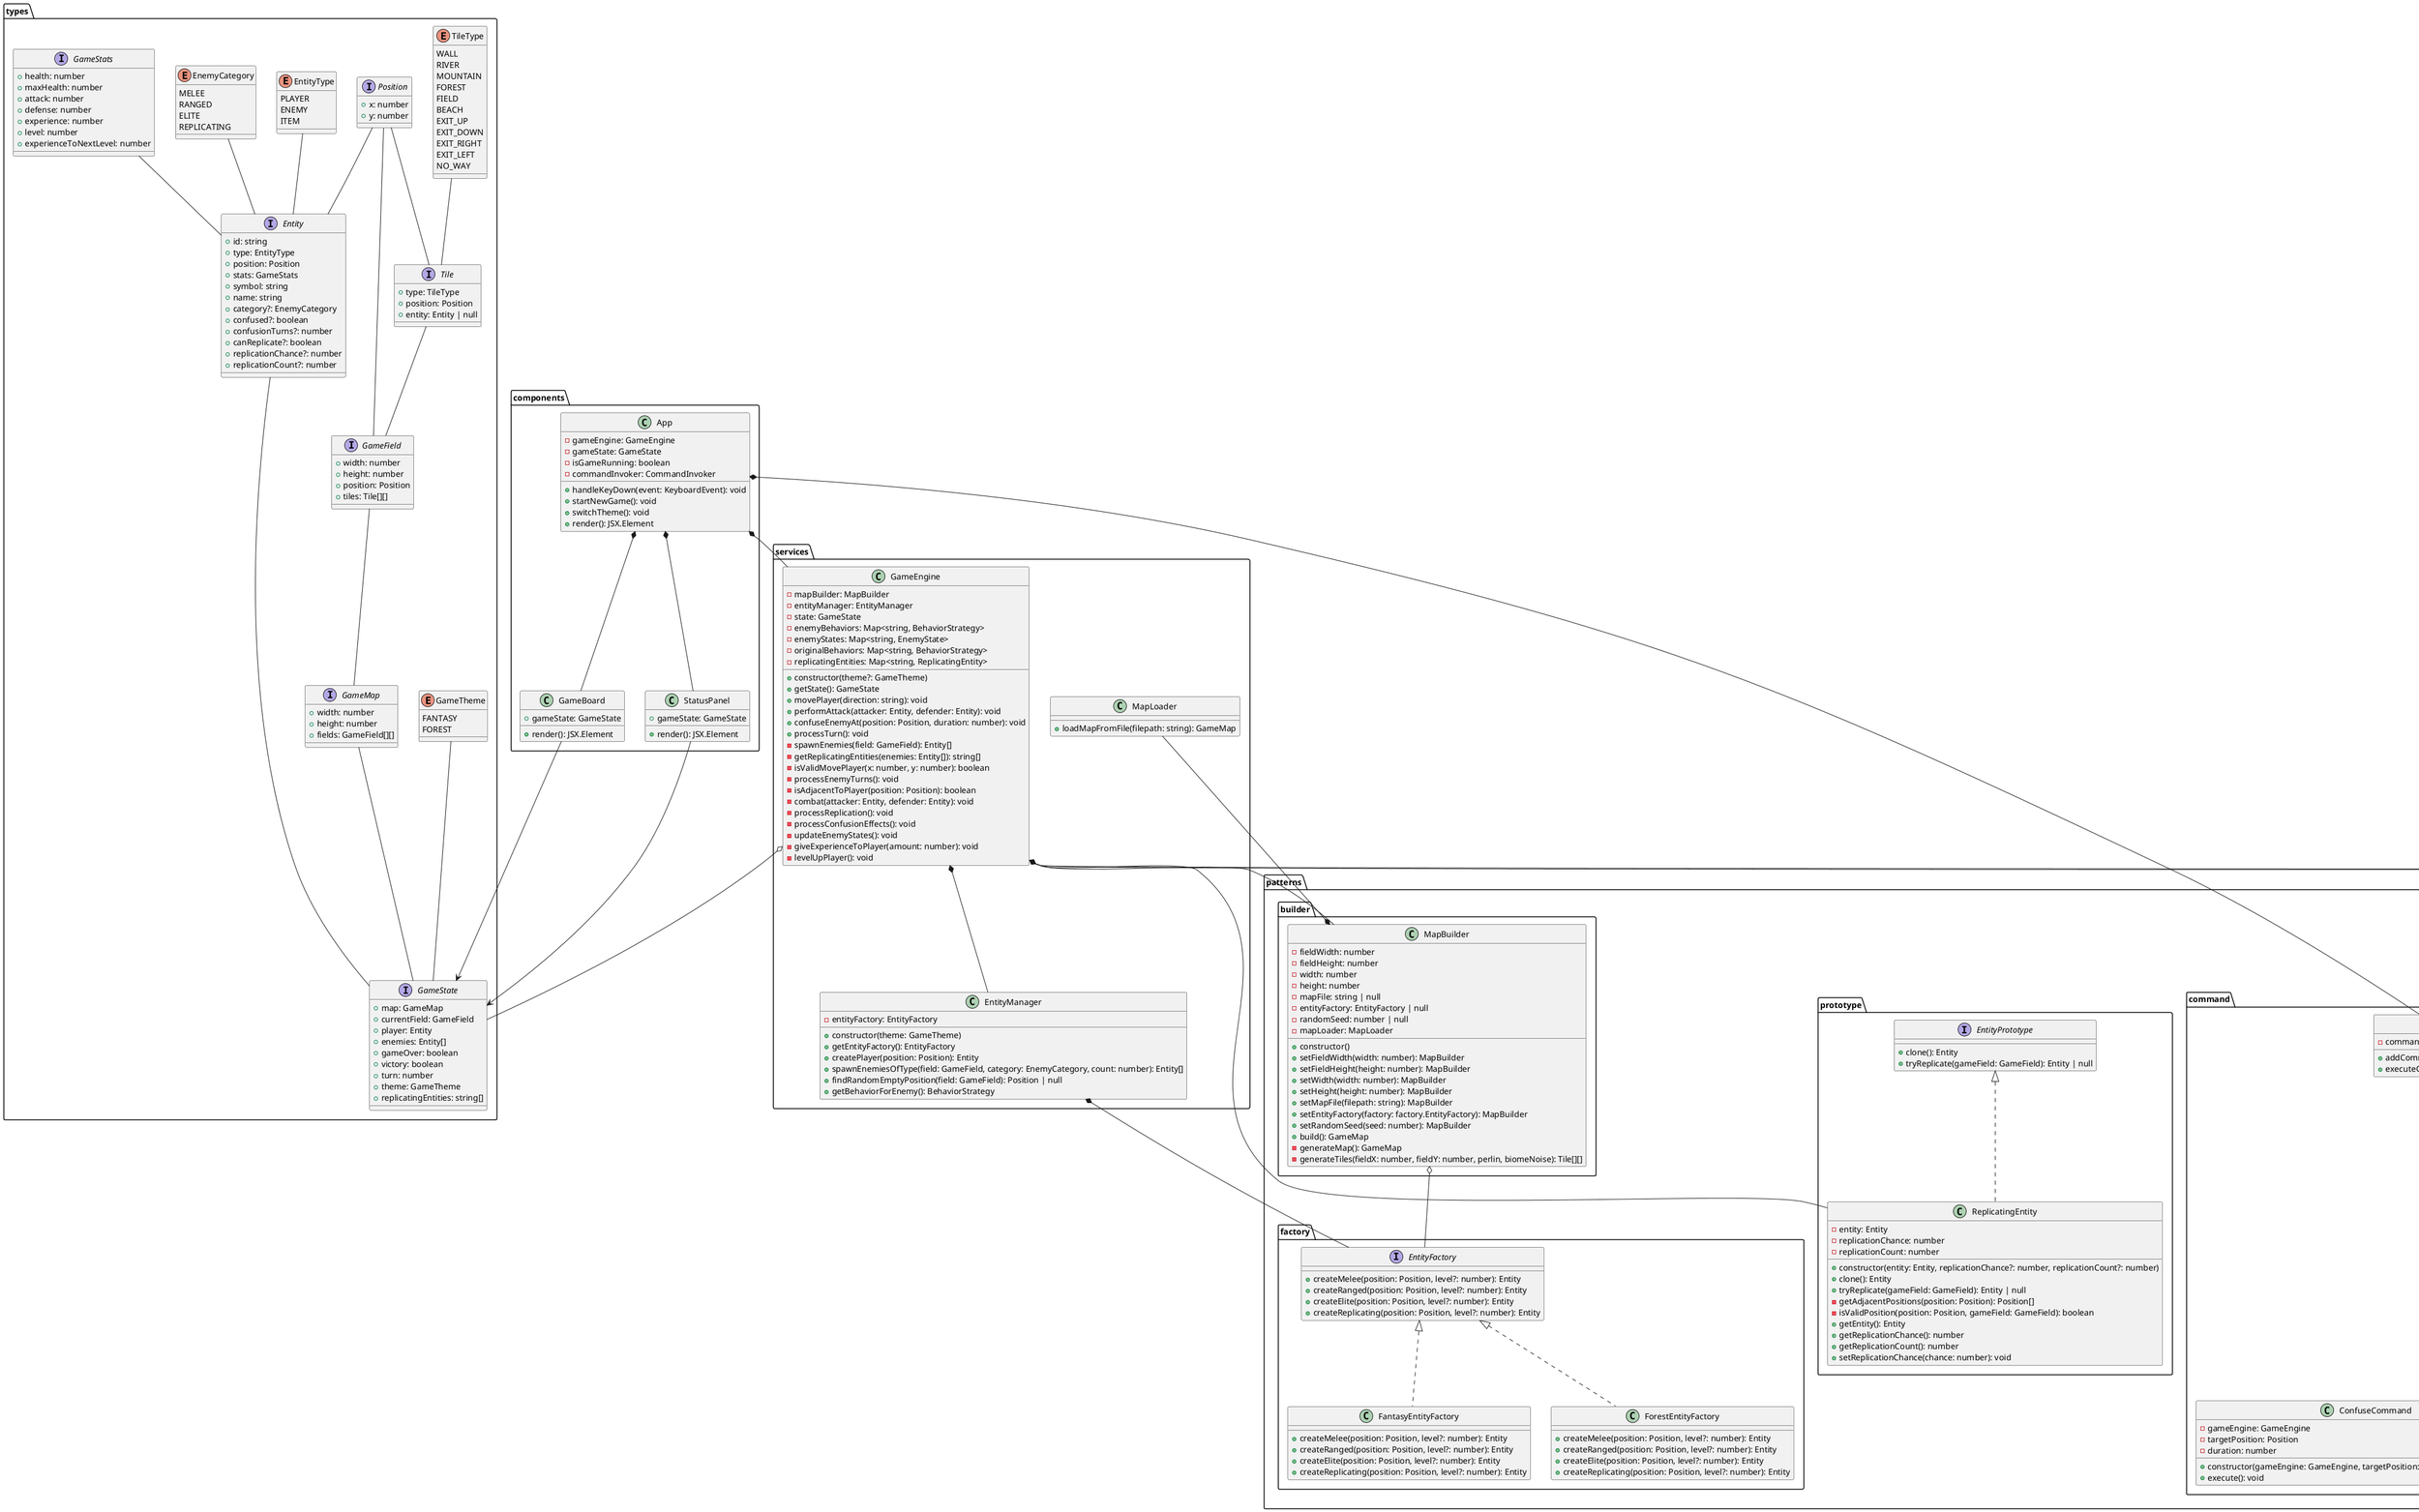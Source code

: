 @startuml Class Diagram

' ===========================
' ПАКЕТ: types (Domain Data)
' ===========================
package "types" {
  enum TileType {
    WALL
    RIVER
    MOUNTAIN
    FOREST
    FIELD
    BEACH
    EXIT_UP
    EXIT_DOWN
    EXIT_RIGHT
    EXIT_LEFT
    NO_WAY
  }
  
  interface Position {
    +x: number
    +y: number
  }
  
  interface GameStats {
    +health: number
    +maxHealth: number
    +attack: number
    +defense: number
    +experience: number
    +level: number
    +experienceToNextLevel: number
  }
  
  enum EntityType {
    PLAYER
    ENEMY
    ITEM
  }
  
  enum EnemyCategory {
    MELEE
    RANGED
    ELITE
    REPLICATING
  }
  
  interface Entity {
    +id: string
    +type: EntityType
    +position: Position
    +stats: GameStats
    +symbol: string
    +name: string
    +category?: EnemyCategory
    +confused?: boolean
    +confusionTurns?: number
    +canReplicate?: boolean
    +replicationChance?: number
    +replicationCount?: number
  }
  
  interface Tile {
    +type: TileType
    +position: Position
    +entity: Entity | null
  }

  interface GameField {
    +width: number
    +height: number
    +position: Position
    +tiles: Tile[][]
  }
  
  interface GameMap {
    +width: number
    +height: number
    +fields: GameField[][]
  }
  
  enum GameTheme {
    FANTASY
    FOREST
  }
  
  interface GameState {
    +map: GameMap
    +currentField: GameField
    +player: Entity
    +enemies: Entity[]
    +gameOver: boolean
    +victory: boolean
    +turn: number
    +theme: GameTheme
    +replicatingEntities: string[]
  }
}

' Отношения внутри types
TileType -- Tile
Position -- Entity
Position -- Tile
Position -- GameField
GameStats -- Entity
EntityType -- Entity
EnemyCategory -- Entity
Entity -- GameState
Tile -- GameField
GameField -- GameMap
GameMap -- GameState
GameTheme -- GameState


' ===========================
' ПАКЕТ: services (Game Logic)
' ===========================
package "services" {
  class MapLoader {
    +loadMapFromFile(filepath: string): GameMap
  }
  
  class EntityManager {
    -entityFactory: EntityFactory
    +constructor(theme: GameTheme)
    +getEntityFactory(): EntityFactory
    +createPlayer(position: Position): Entity
    +spawnEnemiesOfType(field: GameField, category: EnemyCategory, count: number): Entity[]
    +findRandomEmptyPosition(field: GameField): Position | null
    +getBehaviorForEnemy(): BehaviorStrategy
  }

  class GameEngine {
    -mapBuilder: MapBuilder
    -entityManager: EntityManager
    -state: GameState
    -enemyBehaviors: Map<string, BehaviorStrategy>
    -enemyStates: Map<string, EnemyState>
    -originalBehaviors: Map<string, BehaviorStrategy>
    -replicatingEntities: Map<string, ReplicatingEntity>
    +constructor(theme?: GameTheme)
    +getState(): GameState
    +movePlayer(direction: string): void
    +performAttack(attacker: Entity, defender: Entity): void
    +confuseEnemyAt(position: Position, duration: number): void
    +processTurn(): void
    -spawnEnemies(field: GameField): Entity[]
    -getReplicatingEntities(enemies: Entity[]): string[]
    -isValidMovePlayer(x: number, y: number): boolean
    -processEnemyTurns(): void
    -isAdjacentToPlayer(position: Position): boolean
    -combat(attacker: Entity, defender: Entity): void
    -processReplication(): void
    -processConfusionEffects(): void
    -updateEnemyStates(): void
    -giveExperienceToPlayer(amount: number): void
    -levelUpPlayer(): void
  }
}

' Связи внутри services
EntityManager *-- patterns.factory.EntityFactory

GameEngine *-- patterns.builder.MapBuilder
GameEngine *-- EntityManager
GameEngine o-- types.GameState
GameEngine o-- patterns.strategy.BehaviorStrategy
GameEngine o-- patterns.state.EnemyState
GameEngine o-- patterns.prototype.ReplicatingEntity


' ===========================
' ПАКЕТ: patterns (Design Patterns)
' ===========================
package "patterns" {

  ' --- Strategy Pattern ---
  package "strategy" {
    abstract class BehaviorStrategy {
      +execute(entity: Entity, player: Entity, gameField: GameField): Position
      +static isValidMove(x: number, y: number, gameField: GameField): boolean
    }
    
    class AggressiveBehavior {
      +execute(entity: Entity, player: Entity, gameField: GameField): Position
    }
    
    class PassiveBehavior {
      +execute(entity: Entity, player: Entity, gameField: GameField): Position
    }
    
    class FearfulBehavior {
      +execute(entity: Entity, player: Entity, gameField: GameField): Position
    }

    BehaviorStrategy <|-- AggressiveBehavior
    BehaviorStrategy <|-- PassiveBehavior
    BehaviorStrategy <|-- FearfulBehavior
  }
  
  ' --- Decorator Pattern ---
  package "decorator" {
    abstract class BehaviorDecorator {
      #wrappedBehavior: BehaviorStrategy
      +constructor(behavior: BehaviorStrategy)
      +execute(entity: Entity, player: Entity, gameField: GameField): Position
    }
    
    class ConfusedBehavior {
      -turnsRemaining: number
      +constructor(behavior: BehaviorStrategy, duration: number)
      +execute(entity: Entity, player: Entity, gameField: GameField): Position
      +isConfused(): boolean
      +getTurnsRemaining(): number
    }

    BehaviorDecorator <|-- ConfusedBehavior
    patterns.strategy.BehaviorStrategy <|-- BehaviorDecorator
  }
  
  ' --- Builder Pattern ---
  package "builder" {
    class MapBuilder {
      -fieldWidth: number
      -fieldHeight: number
      -width: number
      -height: number
      ' -wallDensity: number
      -mapFile: string | null
      -entityFactory: EntityFactory | null
      ' -roomCount: number
      ' -corridorDensity: number
      -randomSeed: number | null
      -mapLoader: MapLoader
      +constructor()
      +setFieldWidth(width: number): MapBuilder
      +setFieldHeight(height: number): MapBuilder
      +setWidth(width: number): MapBuilder
      +setHeight(height: number): MapBuilder
      +setMapFile(filepath: string): MapBuilder
      +setEntityFactory(factory: factory.EntityFactory): MapBuilder
      +setRandomSeed(seed: number): MapBuilder
      +build(): GameMap
      -generateMap(): GameMap
      -generateTiles(fieldX: number, fieldY: number, perlin, biomeNoise): Tile[][]
    }

    MapBuilder *-- services.MapLoader
    MapBuilder o-- patterns.factory.EntityFactory
  }
  
  ' --- Abstract Factory Pattern ---
  package "factory" {
    interface EntityFactory {
      +createMelee(position: Position, level?: number): Entity
      +createRanged(position: Position, level?: number): Entity
      +createElite(position: Position, level?: number): Entity
      +createReplicating(position: Position, level?: number): Entity
    }
    
    class FantasyEntityFactory {
      +createMelee(position: Position, level?: number): Entity
      +createRanged(position: Position, level?: number): Entity
      +createElite(position: Position, level?: number): Entity
      +createReplicating(position: Position, level?: number): Entity
    }
    
    class ForestEntityFactory {
      +createMelee(position: Position, level?: number): Entity
      +createRanged(position: Position, level?: number): Entity
      +createElite(position: Position, level?: number): Entity
      +createReplicating(position: Position, level?: number): Entity
    }

    EntityFactory <|.. FantasyEntityFactory
    EntityFactory <|.. ForestEntityFactory
  }
  
  ' --- Prototype Pattern ---
  package "prototype" {
    interface EntityPrototype {
      +clone(): Entity
      +tryReplicate(gameField: GameField): Entity | null
    }
    
    class ReplicatingEntity {
      -entity: Entity
      -replicationChance: number
      -replicationCount: number
      +constructor(entity: Entity, replicationChance?: number, replicationCount?: number)
      +clone(): Entity
      +tryReplicate(gameField: GameField): Entity | null
      -getAdjacentPositions(position: Position): Position[]
      -isValidPosition(position: Position, gameField: GameField): boolean
      +getEntity(): Entity
      +getReplicationChance(): number
      +getReplicationCount(): number
      +setReplicationChance(chance: number): void
    }

    EntityPrototype <|.. ReplicatingEntity
  }
  
  ' --- Command Pattern ---
  package "command" {
    interface Command {
      +execute(): void
    }
    
    class MoveCommand {
      -gameEngine: GameEngine
      -direction: string
      +constructor(gameEngine: GameEngine, direction: string)
      +execute(): void
    }
    
    class AttackCommand {
      -gameEngine: GameEngine
      -attacker: Entity
      -target: Entity
      +constructor(gameEngine: GameEngine, attacker: Entity, target: Entity)
      +execute(): void
    }
    
    class ConfuseCommand {
      -gameEngine: GameEngine
      -targetPosition: Position
      -duration: number
      +constructor(gameEngine: GameEngine, targetPosition: Position, duration?: number)
      +execute(): void
    }
    
    class WaitCommand {
      -gameEngine: GameEngine
      +constructor(gameEngine: GameEngine)
      +execute(): void
    }
    
    class CommandInvoker {
      -commands: Command[]
      +addCommand(command: Command): void
      +executeCommands(): void
    }

    Command <|.. MoveCommand
    Command <|.. AttackCommand
    Command <|.. ConfuseCommand
    Command <|.. WaitCommand
    CommandInvoker --> Command
  }
  
  ' --- State Pattern ---
  package "state" {
    interface EnemyState {
      +getNextPosition(entity: Entity, player: Entity, gameField: GameField, originalStrategy: BehaviorStrategy): Position
      +shouldTransition(entity: Entity): EnemyState | null
      +getName(): string
    }
    
    class NormalState {
      -panicHealthThreshold: number
      +constructor(panicHealthThreshold?: number)
      +getNextPosition(entity: Entity, player: Entity, gameField: GameField, originalStrategy: BehaviorStrategy): Position
      +shouldTransition(entity: Entity): EnemyState | null
      +getName(): string
    }
    
    class PanicState {
      -fearfulStrategy: BehaviorStrategy
      -recoveryThreshold: number
      +constructor(recoveryThreshold?: number)
      +getNextPosition(entity: Entity, player: Entity, gameField: GameField, originalStrategy: BehaviorStrategy): Position
      +shouldTransition(entity: Entity): EnemyState | null
      +getName(): string
    }
    
    class TrackingState {
      -targetPosition: Position
      -giveUpDistance: number
      -aggressiveStrategy: BehaviorStrategy
      +constructor(targetPosition: Position, giveUpDistance?: number)
      +getNextPosition(entity: Entity, player: Entity, gameField: GameField, originalStrategy: BehaviorStrategy): Position
      +shouldTransition(entity: Entity): EnemyState | null
      +getName(): string
    }
    
    class PatrolState {
      -centerPosition: Position
      -patrolRadius: number
      -patrolPoints: Position[]
      -currentPointIndex: number
      -stepsAtCurrentPoint: number
      -maxStepsAtPoint: number
      +constructor(centerPosition: Position, patrolRadius?: number)
      -generatePatrolPoints(): void
      +getNextPosition(entity: Entity, player: Entity, gameField: GameField, originalStrategy: BehaviorStrategy): Position
      -isValidMove(x: number, y: number, gameMap: GameMap): boolean
      +shouldTransition(entity: Entity): EnemyState | null
      +getName(): string
    }

    EnemyState <|.. NormalState
    EnemyState <|.. PanicState
    EnemyState <|.. TrackingState
    EnemyState <|.. PatrolState
  }
}

' ===========================
' ПАКЕТ: components (UI)
' ===========================
package "components" {
  class GameBoard {
    +gameState: GameState
    +render(): JSX.Element
  }
  
  class StatusPanel {
    +gameState: GameState
    +render(): JSX.Element
  }
  
  class App {
    -gameEngine: GameEngine
    -gameState: GameState
    -isGameRunning: boolean
    -commandInvoker: CommandInvoker
    +handleKeyDown(event: KeyboardEvent): void
    +startNewGame(): void
    +switchTheme(): void
    +render(): JSX.Element
  }

  GameBoard --> types.GameState
  StatusPanel --> types.GameState
}

App *-- components.GameBoard
App *-- components.StatusPanel
App *-- services.GameEngine
App *-- patterns.command.CommandInvoker

@enduml

